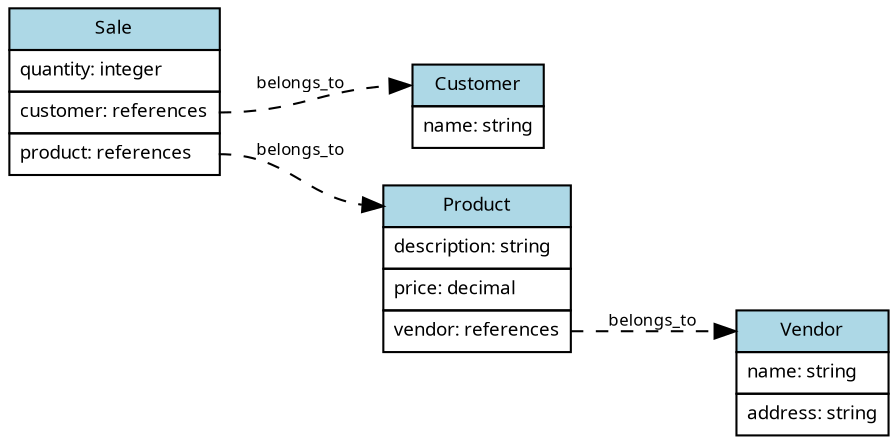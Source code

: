 digraph {
  graph[rankdir=LR, overlap=false, splines=true];
  node [shape=record, fontsize=9, fontname="Verdana"];
  edge [style=dashed, fontsize=8, fontname="Verdana"];
  Customer [shape=none, margin=0, label=<
    <table border="0" cellborder="1" cellspacing="0" cellpadding="4">
        <tr><td port="0" bgcolor="lightblue">Customer</td></tr>
        <tr><td port="1" align="left">name: string</td></tr>
    </table>>];
  Vendor [shape=none, margin=0, label=<
    <table border="0" cellborder="1" cellspacing="0" cellpadding="4">
        <tr><td port="0" bgcolor="lightblue">Vendor</td></tr>
        <tr><td port="1" align="left">name: string</td></tr>
        <tr><td port="2" align="left">address: string</td></tr>
    </table>>];
  Product [shape=none, margin=0, label=<
    <table border="0" cellborder="1" cellspacing="0" cellpadding="4">
        <tr><td port="0" bgcolor="lightblue">Product</td></tr>
        <tr><td port="1" align="left">description: string</td></tr>
        <tr><td port="2" align="left">price: decimal</td></tr>
        <tr><td port="3" align="left">vendor: references</td></tr>
    </table>>];
  Sale [shape=none, margin=0, label=<
    <table border="0" cellborder="1" cellspacing="0" cellpadding="4">
        <tr><td port="0" bgcolor="lightblue">Sale</td></tr>
        <tr><td port="1" align="left">quantity: integer</td></tr>
        <tr><td port="2" align="left">customer: references</td></tr>
        <tr><td port="3" align="left">product: references</td></tr>
    </table>>];

  Product:3 -> Vendor:0 [label="belongs_to"];
  Sale:2 -> Customer:0 [label="belongs_to"];
  Sale:3 -> Product:0 [label="belongs_to"];
}
